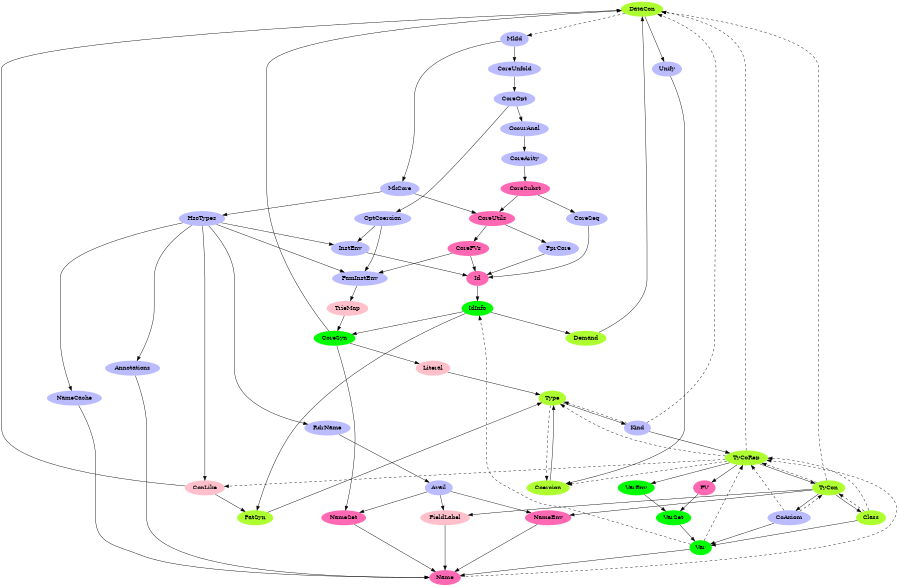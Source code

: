 digraph G {
size="6,4";
ratio="fill";
u0[label="DataCon",style="filled",fillcolor=greenyellow,penwidth="0"];
u1[label="MkId",style="filled",fillcolor="#bbbbff",penwidth="0"];
u2[label="Type",style="filled",fillcolor=greenyellow,penwidth="0"];
u3[label="Kind",style="filled",fillcolor="#bbbbff",penwidth="0"];
u4[label="TyCoRep",style="filled",fillcolor=greenyellow,penwidth="0"];
u5[label="Coercion",style="filled",fillcolor=greenyellow,penwidth="0"];
u6[label="TyCon",style="filled",fillcolor=greenyellow,penwidth="0"];
u7[label="Var",style="filled",fillcolor=green,penwidth="0"];
u8[label="IdInfo",style="filled",fillcolor=green,penwidth="0"];
u9[label="CoreSyn",style="filled",fillcolor=green,penwidth="0"];
u10[label="VarEnv",style="filled",fillcolor=green,penwidth="0"];
u11[label="VarSet",style="filled",fillcolor=green,penwidth="0"];
u12[label="Name",style="filled",fillcolor=hotpink,penwidth="0"];
u13[label="NameSet",style="filled",fillcolor=hotpink,penwidth="0"];
u14[label="NameEnv",style="filled",fillcolor=hotpink,penwidth="0"];
u15[label="Literal",style="filled",fillcolor=pink,penwidth="0"];
u16[label="Class",style="filled",fillcolor=greenyellow,penwidth="0"];
u17[label="PatSyn",style="filled",fillcolor=greenyellow,penwidth="0"];
u18[label="FieldLabel",style="filled",fillcolor=pink,penwidth="0"];
u19[label="Demand",style="filled",fillcolor=greenyellow,penwidth="0"];
u20[label="CoAxiom",style="filled",fillcolor="#bbbbff",penwidth="0"];
u21[label="ConLike",style="filled",fillcolor=pink,penwidth="0"];
u22[label="FV",style="filled",fillcolor=hotpink,penwidth="0"];
u23[label="FamInstEnv",style="filled",fillcolor="#bbbbff",penwidth="0"];
u24[label="Unify",style="filled",fillcolor="#bbbbff",penwidth="0"];
u25[label="TrieMap",style="filled",fillcolor=pink,penwidth="0"];
u26[label="MkCore",style="filled",fillcolor="#bbbbff",penwidth="0"];
u27[label="Id",style="filled",fillcolor=hotpink,penwidth="0"];
u28[label="CoreUtils",style="filled",fillcolor=hotpink,penwidth="0"];
u29[label="PprCore",style="filled",fillcolor="#bbbbff",penwidth="0"];
u30[label="CoreFVs",style="filled",fillcolor=hotpink,penwidth="0"];
u31[label="HscTypes",style="filled",fillcolor="#bbbbff",penwidth="0"];
u32[label="RdrName",style="filled",fillcolor="#bbbbff",penwidth="0"];
u33[label="Avail",style="filled",fillcolor="#bbbbff",penwidth="0"];
u34[label="InstEnv",style="filled",fillcolor="#bbbbff",penwidth="0"];
u35[label="Annotations",style="filled",fillcolor="#bbbbff",penwidth="0"];
u36[label="NameCache",style="filled",fillcolor="#bbbbff",penwidth="0"];
u37[label="CoreUnfold",style="filled",fillcolor="#bbbbff",penwidth="0"];
u38[label="OccurAnal",style="filled",fillcolor="#bbbbff",penwidth="0"];
u39[label="CoreArity",style="filled",fillcolor="#bbbbff",penwidth="0"];
u40[label="CoreSubst",style="filled",fillcolor=hotpink,penwidth="0"];
u41[label="CoreSeq",style="filled",fillcolor="#bbbbff",penwidth="0"];
u42[label="CoreOpt",style="filled",fillcolor="#bbbbff",penwidth="0"];
u43[label="OptCoercion",style="filled",fillcolor="#bbbbff",penwidth="0"];
u0 -> u24;
u1 -> u26;
u1 -> u37;
u2 -> u3;
u3 -> u4;
u4 -> u6;
u4 -> u10;
u4 -> u22;
u5 -> u2;
u6 -> u14;
u6 -> u16;
u6 -> u18;
u6 -> u20;
u7 -> u12;
u8 -> u9;
u8 -> u17;
u8 -> u19;
u9 -> u0;
u9 -> u13;
u9 -> u15;
u10 -> u11;
u11 -> u7;
u13 -> u12;
u14 -> u12;
u15 -> u2;
u16 -> u7;
u17 -> u2;
u18 -> u12;
u19 -> u0;
u20 -> u7;
u21 -> u0;
u21 -> u17;
u22 -> u11;
u23 -> u25;
u24 -> u5;
u25 -> u9;
u26 -> u28;
u26 -> u31;
u27 -> u8;
u28 -> u29;
u28 -> u30;
u29 -> u27;
u30 -> u23;
u30 -> u27;
u31 -> u21;
u31 -> u23;
u31 -> u32;
u31 -> u34;
u31 -> u35;
u31 -> u36;
u32 -> u33;
u33 -> u13;
u33 -> u14;
u33 -> u18;
u34 -> u27;
u35 -> u12;
u36 -> u12;
u37 -> u42;
u38 -> u39;
u39 -> u40;
u40 -> u28;
u40 -> u41;
u41 -> u27;
u42 -> u38;
u42 -> u43;
u43 -> u23;
u43 -> u34;
u0 -> u1[style="dashed"];
u2 -> u5[style="dashed"];
u3 -> u0[style="dashed"];
u3 -> u2[style="dashed"];
u4 -> u0[style="dashed"];
u4 -> u2[style="dashed"];
u4 -> u5[style="dashed"];
u4 -> u21[style="dashed"];
u6 -> u0[style="dashed"];
u6 -> u4[style="dashed"];
u7 -> u4[style="dashed"];
u7 -> u8[style="dashed"];
u12 -> u4[style="dashed"];
u16 -> u4[style="dashed"];
u16 -> u6[style="dashed"];
u20 -> u4[style="dashed"];
u20 -> u6[style="dashed"];

}

